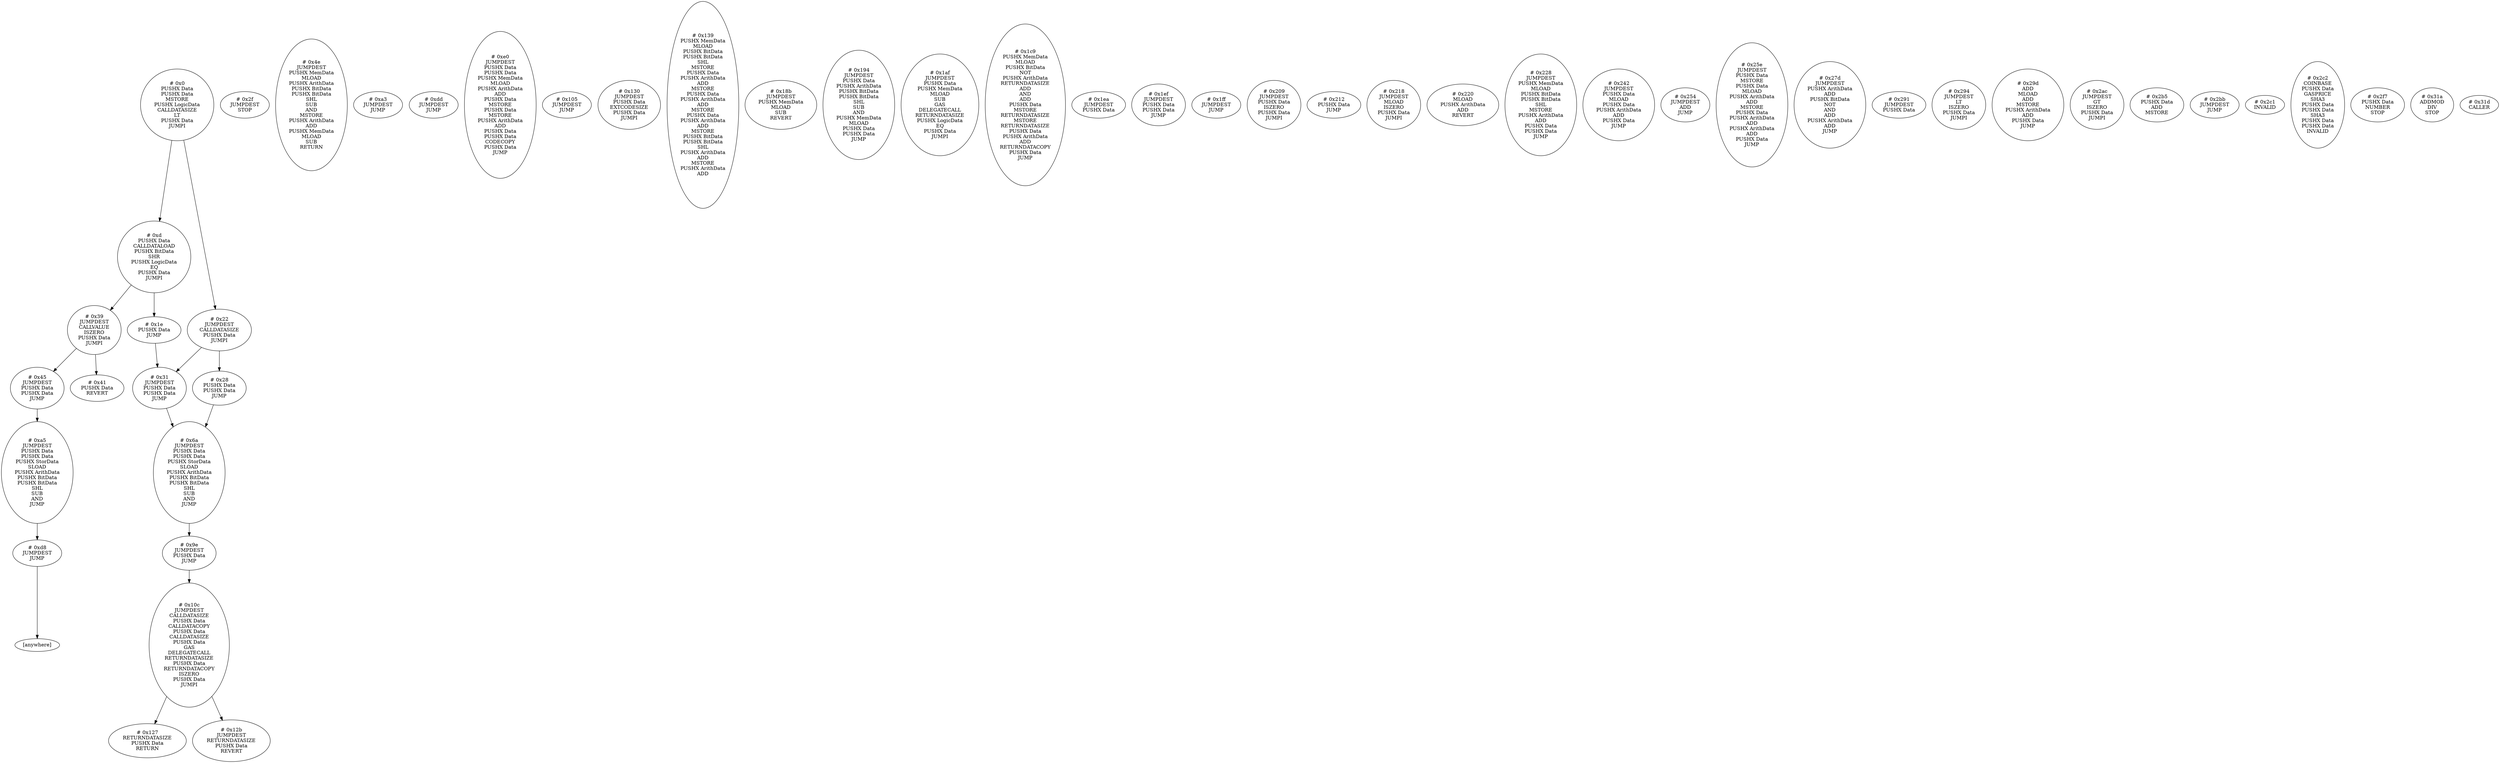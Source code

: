 /* Generated by GvGen v.1.0 (https://www.github.com/stricaud/gvgen) */

digraph G {
compound=true;
   node1 [label="[anywhere]"];
   node2 [label="# 0x0
PUSHX Data
PUSHX Data
MSTORE
PUSHX LogicData
CALLDATASIZE
LT
PUSHX Data
JUMPI
"];
   node3 [label="# 0xd
PUSHX Data
CALLDATALOAD
PUSHX BitData
SHR
PUSHX LogicData
EQ
PUSHX Data
JUMPI
"];
   node4 [label="# 0x1e
PUSHX Data
JUMP
"];
   node5 [label="# 0x22
JUMPDEST
CALLDATASIZE
PUSHX Data
JUMPI
"];
   node6 [label="# 0x28
PUSHX Data
PUSHX Data
JUMP
"];
   node7 [label="# 0x2f
JUMPDEST
STOP
"];
   node8 [label="# 0x31
JUMPDEST
PUSHX Data
PUSHX Data
JUMP
"];
   node9 [label="# 0x39
JUMPDEST
CALLVALUE
ISZERO
PUSHX Data
JUMPI
"];
   node10 [label="# 0x41
PUSHX Data
REVERT
"];
   node11 [label="# 0x45
JUMPDEST
PUSHX Data
PUSHX Data
JUMP
"];
   node12 [label="# 0x4e
JUMPDEST
PUSHX MemData
MLOAD
PUSHX ArithData
PUSHX BitData
PUSHX BitData
SHL
SUB
AND
MSTORE
PUSHX ArithData
ADD
PUSHX MemData
MLOAD
SUB
RETURN
"];
   node13 [label="# 0x6a
JUMPDEST
PUSHX Data
PUSHX Data
PUSHX StorData
SLOAD
PUSHX ArithData
PUSHX BitData
PUSHX BitData
SHL
SUB
AND
JUMP
"];
   node14 [label="# 0x9e
JUMPDEST
PUSHX Data
JUMP
"];
   node15 [label="# 0xa3
JUMPDEST
JUMP
"];
   node16 [label="# 0xa5
JUMPDEST
PUSHX Data
PUSHX Data
PUSHX StorData
SLOAD
PUSHX ArithData
PUSHX BitData
PUSHX BitData
SHL
SUB
AND
JUMP
"];
   node17 [label="# 0xd8
JUMPDEST
JUMP
"];
   node18 [label="# 0xdd
JUMPDEST
JUMP
"];
   node19 [label="# 0xe0
JUMPDEST
PUSHX Data
PUSHX Data
PUSHX MemData
MLOAD
PUSHX ArithData
ADD
PUSHX Data
MSTORE
PUSHX Data
MSTORE
PUSHX ArithData
ADD
PUSHX Data
PUSHX Data
CODECOPY
PUSHX Data
JUMP
"];
   node20 [label="# 0x105
JUMPDEST
JUMP
"];
   node21 [label="# 0x10c
JUMPDEST
CALLDATASIZE
PUSHX Data
CALLDATACOPY
PUSHX Data
CALLDATASIZE
PUSHX Data
GAS
DELEGATECALL
RETURNDATASIZE
PUSHX Data
RETURNDATACOPY
ISZERO
PUSHX Data
JUMPI
"];
   node22 [label="# 0x127
RETURNDATASIZE
PUSHX Data
RETURN
"];
   node23 [label="# 0x12b
JUMPDEST
RETURNDATASIZE
PUSHX Data
REVERT
"];
   node24 [label="# 0x130
JUMPDEST
PUSHX Data
EXTCODESIZE
PUSHX Data
JUMPI
"];
   node25 [label="# 0x139
PUSHX MemData
MLOAD
PUSHX BitData
PUSHX BitData
SHL
MSTORE
PUSHX Data
PUSHX ArithData
ADD
MSTORE
PUSHX Data
PUSHX ArithData
ADD
MSTORE
PUSHX Data
PUSHX ArithData
ADD
MSTORE
PUSHX BitData
PUSHX BitData
SHL
PUSHX ArithData
ADD
MSTORE
PUSHX ArithData
ADD
"];
   node26 [label="# 0x18b
JUMPDEST
PUSHX MemData
MLOAD
SUB
REVERT
"];
   node27 [label="# 0x194
JUMPDEST
PUSHX Data
PUSHX ArithData
PUSHX BitData
PUSHX BitData
SHL
SUB
AND
PUSHX MemData
MLOAD
PUSHX Data
PUSHX Data
JUMP
"];
   node28 [label="# 0x1af
JUMPDEST
PUSHX Data
PUSHX MemData
MLOAD
SUB
GAS
DELEGATECALL
RETURNDATASIZE
PUSHX LogicData
EQ
PUSHX Data
JUMPI
"];
   node29 [label="# 0x1c9
PUSHX MemData
MLOAD
PUSHX BitData
NOT
PUSHX ArithData
RETURNDATASIZE
ADD
AND
ADD
PUSHX Data
MSTORE
RETURNDATASIZE
MSTORE
RETURNDATASIZE
PUSHX Data
PUSHX ArithData
ADD
RETURNDATACOPY
PUSHX Data
JUMP
"];
   node30 [label="# 0x1ea
JUMPDEST
PUSHX Data
"];
   node31 [label="# 0x1ef
JUMPDEST
PUSHX Data
PUSHX Data
JUMP
"];
   node32 [label="# 0x1ff
JUMPDEST
JUMP
"];
   node33 [label="# 0x209
JUMPDEST
PUSHX Data
ISZERO
PUSHX Data
JUMPI
"];
   node34 [label="# 0x212
PUSHX Data
JUMP
"];
   node35 [label="# 0x218
JUMPDEST
MLOAD
ISZERO
PUSHX Data
JUMPI
"];
   node36 [label="# 0x220
MLOAD
PUSHX ArithData
ADD
REVERT
"];
   node37 [label="# 0x228
JUMPDEST
PUSHX MemData
MLOAD
PUSHX BitData
PUSHX BitData
SHL
MSTORE
PUSHX ArithData
ADD
PUSHX Data
PUSHX Data
JUMP
"];
   node38 [label="# 0x242
JUMPDEST
PUSHX Data
MLOAD
PUSHX Data
PUSHX ArithData
ADD
PUSHX Data
JUMP
"];
   node39 [label="# 0x254
JUMPDEST
ADD
JUMP
"];
   node40 [label="# 0x25e
JUMPDEST
PUSHX Data
MSTORE
PUSHX Data
MLOAD
PUSHX ArithData
ADD
MSTORE
PUSHX Data
PUSHX ArithData
ADD
PUSHX ArithData
ADD
PUSHX Data
JUMP
"];
   node41 [label="# 0x27d
JUMPDEST
PUSHX ArithData
ADD
PUSHX BitData
NOT
AND
ADD
PUSHX ArithData
ADD
JUMP
"];
   node42 [label="# 0x291
JUMPDEST
PUSHX Data
"];
   node43 [label="# 0x294
JUMPDEST
LT
ISZERO
PUSHX Data
JUMPI
"];
   node44 [label="# 0x29d
ADD
MLOAD
ADD
MSTORE
PUSHX ArithData
ADD
PUSHX Data
JUMP
"];
   node45 [label="# 0x2ac
JUMPDEST
GT
ISZERO
PUSHX Data
JUMPI
"];
   node46 [label="# 0x2b5
PUSHX Data
ADD
MSTORE
"];
   node47 [label="# 0x2bb
JUMPDEST
JUMP
"];
   node48 [label="# 0x2c1
INVALID
"];
   node49 [label="# 0x2c2
COINBASE
PUSHX Data
GASPRICE
SHA3
PUSHX Data
PUSHX Data
SHA3
PUSHX Data
PUSHX Data
INVALID
"];
   node50 [label="# 0x2f7
PUSHX Data
NUMBER
STOP
"];
   node51 [label="# 0x31a
ADDMOD
DIV
STOP
"];
   node52 [label="# 0x31d
CALLER
"];
node2->node5;
node2->node3;
node3->node9;
node3->node4;
node4->node8;
node5->node8;
node5->node6;
node6->node13;
node8->node13;
node9->node11;
node9->node10;
node11->node16;
node13->node14;
node14->node21;
node16->node17;
node17->node1;
node21->node23;
node21->node22;
}
